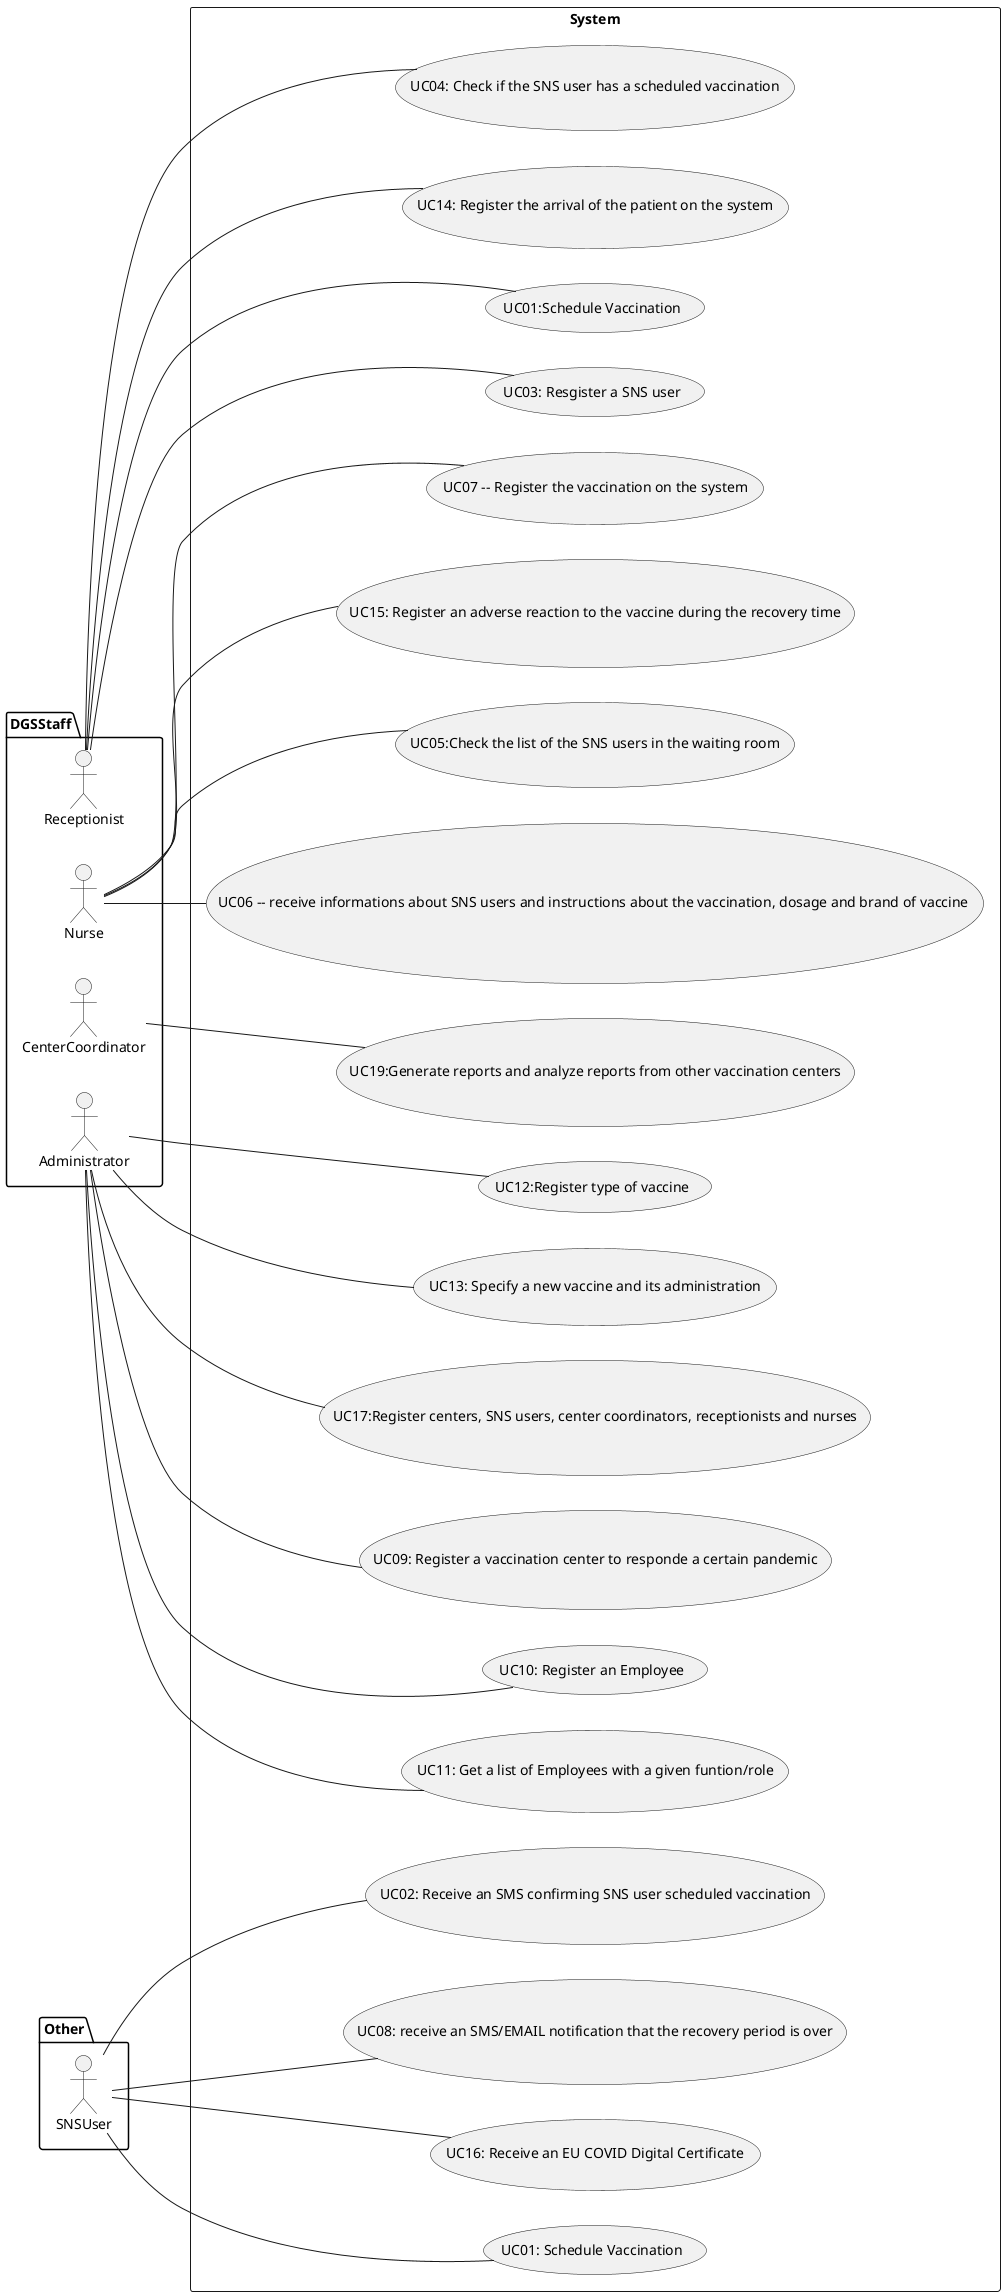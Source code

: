 @startuml
left to right direction

package DGSStaff {
  actor Receptionist
  actor Nurse
  actor CenterCoordinator
  actor Administrator

}
package Other {
actor SNSUser
}

rectangle System {

        Receptionist -- (UC03: Resgister a SNS user)
        Receptionist -- (UC04: Check if the SNS user has a scheduled vaccination)
        Receptionist -- (UC14: Register the arrival of the patient on the system)
        SNSUser -- (UC01: Schedule Vaccination)
        SNSUser -- (UC02: Receive an SMS confirming SNS user scheduled vaccination)
        Nurse -- (UC05:Check the list of the SNS users in the waiting room)
        CenterCoordinator  -- (UC19:Generate reports and analyze reports from other vaccination centers)
        Administrator -- (UC09: Register a vaccination center to responde a certain pandemic)
        Administrator -- (UC10: Register an Employee)
        Administrator -- (UC11: Get a list of Employees with a given funtion/role)
        Administrator -- (UC12:Register type of vaccine)
        Administrator -- (UC13: Specify a new vaccine and its administration)
        Administrator -- (UC17:Register centers, SNS users, center coordinators, receptionists and nurses)
        Nurse -- (UC06 -- receive informations about SNS users and instructions about the vaccination, dosage and brand of vaccine )
        Nurse -- (UC07 -- Register the vaccination on the system)
        SNSUser-- (UC08: receive an SMS/EMAIL notification that the recovery period is over)
        Nurse -- (UC15: Register an adverse reaction to the vaccine during the recovery time)
        SNSUser-- (UC16: Receive an EU COVID Digital Certificate)
        Receptionist -- (UC01:Schedule Vaccination)

   }
@enduml